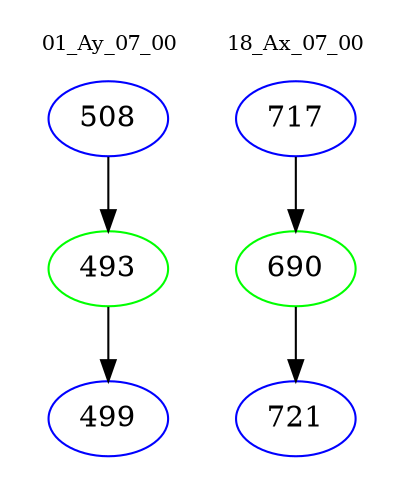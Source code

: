 digraph{
subgraph cluster_0 {
color = white
label = "01_Ay_07_00";
fontsize=10;
T0_508 [label="508", color="blue"]
T0_508 -> T0_493 [color="black"]
T0_493 [label="493", color="green"]
T0_493 -> T0_499 [color="black"]
T0_499 [label="499", color="blue"]
}
subgraph cluster_1 {
color = white
label = "18_Ax_07_00";
fontsize=10;
T1_717 [label="717", color="blue"]
T1_717 -> T1_690 [color="black"]
T1_690 [label="690", color="green"]
T1_690 -> T1_721 [color="black"]
T1_721 [label="721", color="blue"]
}
}
